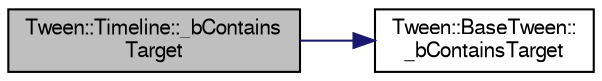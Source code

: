 digraph "Tween::Timeline::_bContainsTarget"
{
  bgcolor="transparent";
  edge [fontname="FreeSans",fontsize="10",labelfontname="FreeSans",labelfontsize="10"];
  node [fontname="FreeSans",fontsize="10",shape=record];
  rankdir="LR";
  Node1 [label="Tween::Timeline::_bContains\lTarget",height=0.2,width=0.4,color="black", fillcolor="grey75", style="filled" fontcolor="black"];
  Node1 -> Node2 [color="midnightblue",fontsize="10",style="solid",fontname="FreeSans"];
  Node2 [label="Tween::BaseTween::\l_bContainsTarget",height=0.2,width=0.4,color="black",URL="$dc/d9e/classTween_1_1BaseTween.html#a8536800d84358a31bf5085f42657b720"];
}
